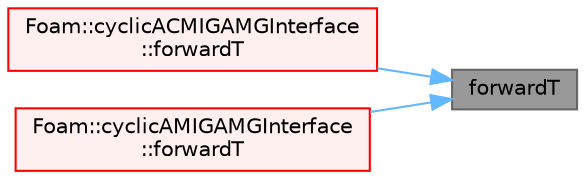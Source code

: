 digraph "forwardT"
{
 // LATEX_PDF_SIZE
  bgcolor="transparent";
  edge [fontname=Helvetica,fontsize=10,labelfontname=Helvetica,labelfontsize=10];
  node [fontname=Helvetica,fontsize=10,shape=box,height=0.2,width=0.4];
  rankdir="RL";
  Node1 [id="Node000001",label="forwardT",height=0.2,width=0.4,color="gray40", fillcolor="grey60", style="filled", fontcolor="black",tooltip=" "];
  Node1 -> Node2 [id="edge1_Node000001_Node000002",dir="back",color="steelblue1",style="solid",tooltip=" "];
  Node2 [id="Node000002",label="Foam::cyclicACMIGAMGInterface\l::forwardT",height=0.2,width=0.4,color="red", fillcolor="#FFF0F0", style="filled",URL="$classFoam_1_1cyclicACMIGAMGInterface.html#afd57cc6d6a68ac778640c5a3be82aab8",tooltip=" "];
  Node1 -> Node4 [id="edge2_Node000001_Node000004",dir="back",color="steelblue1",style="solid",tooltip=" "];
  Node4 [id="Node000004",label="Foam::cyclicAMIGAMGInterface\l::forwardT",height=0.2,width=0.4,color="red", fillcolor="#FFF0F0", style="filled",URL="$classFoam_1_1cyclicAMIGAMGInterface.html#afd57cc6d6a68ac778640c5a3be82aab8",tooltip=" "];
}
